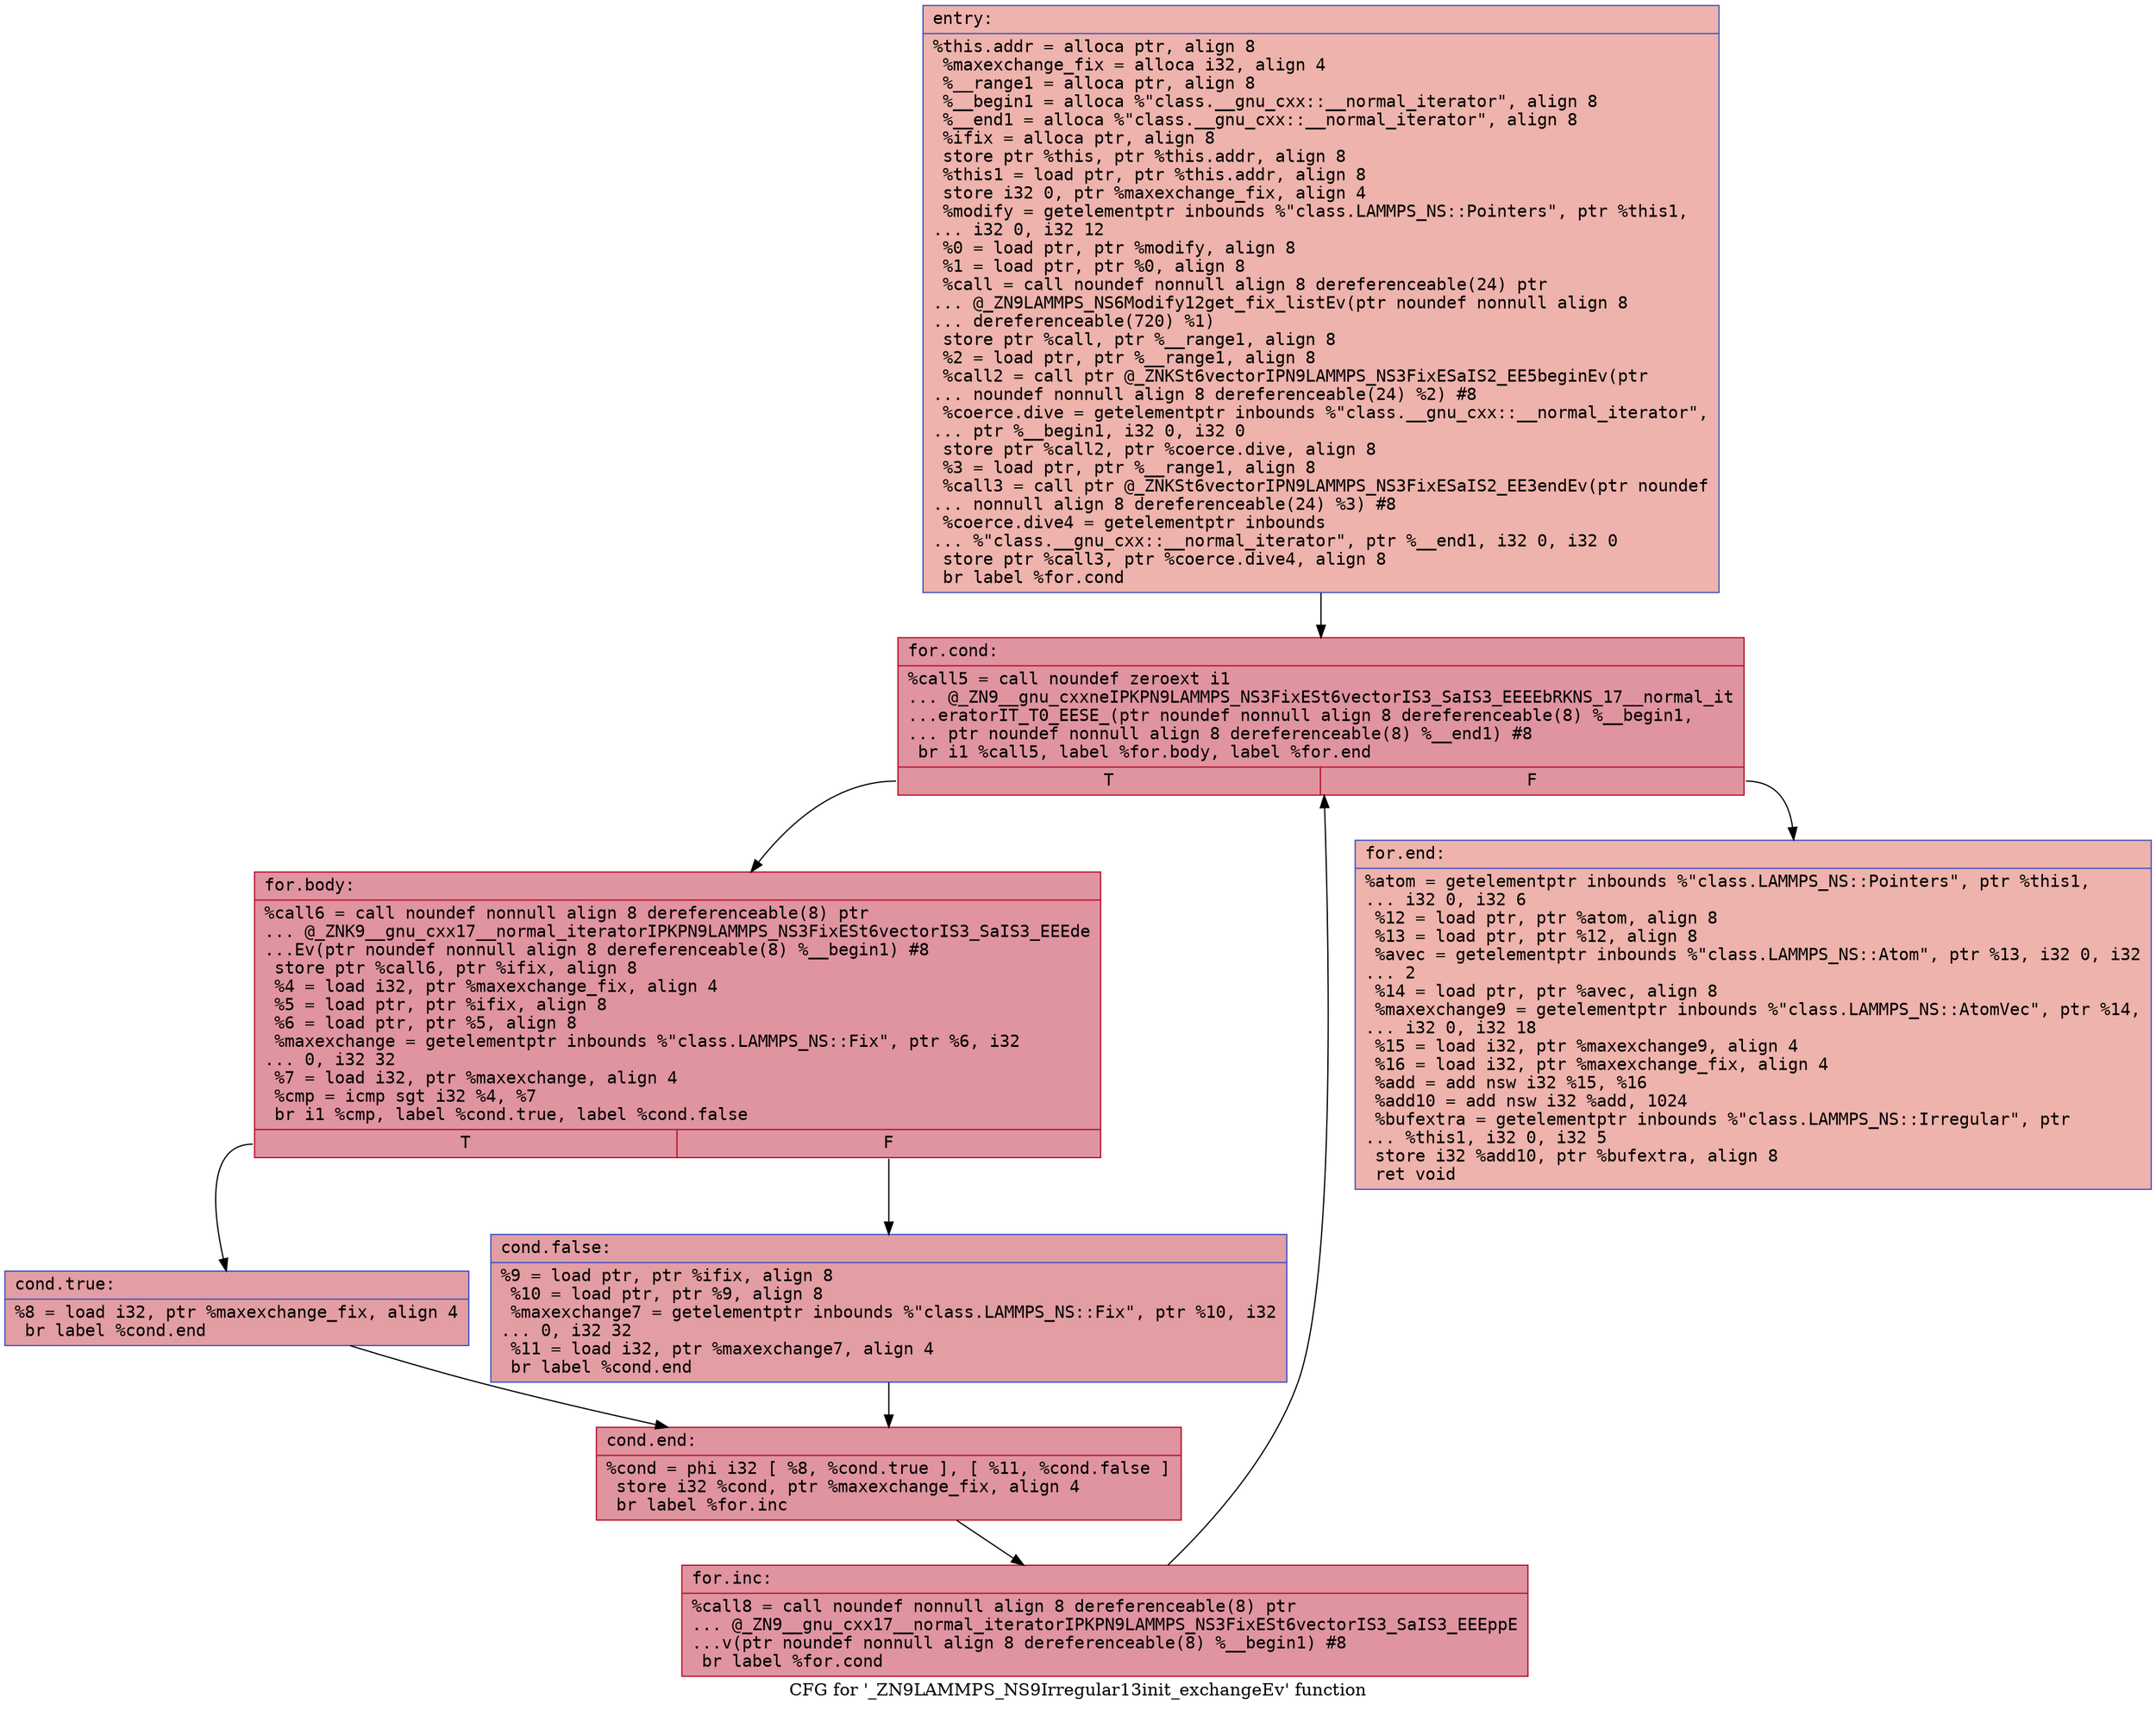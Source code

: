 digraph "CFG for '_ZN9LAMMPS_NS9Irregular13init_exchangeEv' function" {
	label="CFG for '_ZN9LAMMPS_NS9Irregular13init_exchangeEv' function";

	Node0x561dd3e5e360 [shape=record,color="#3d50c3ff", style=filled, fillcolor="#d6524470" fontname="Courier",label="{entry:\l|  %this.addr = alloca ptr, align 8\l  %maxexchange_fix = alloca i32, align 4\l  %__range1 = alloca ptr, align 8\l  %__begin1 = alloca %\"class.__gnu_cxx::__normal_iterator\", align 8\l  %__end1 = alloca %\"class.__gnu_cxx::__normal_iterator\", align 8\l  %ifix = alloca ptr, align 8\l  store ptr %this, ptr %this.addr, align 8\l  %this1 = load ptr, ptr %this.addr, align 8\l  store i32 0, ptr %maxexchange_fix, align 4\l  %modify = getelementptr inbounds %\"class.LAMMPS_NS::Pointers\", ptr %this1,\l... i32 0, i32 12\l  %0 = load ptr, ptr %modify, align 8\l  %1 = load ptr, ptr %0, align 8\l  %call = call noundef nonnull align 8 dereferenceable(24) ptr\l... @_ZN9LAMMPS_NS6Modify12get_fix_listEv(ptr noundef nonnull align 8\l... dereferenceable(720) %1)\l  store ptr %call, ptr %__range1, align 8\l  %2 = load ptr, ptr %__range1, align 8\l  %call2 = call ptr @_ZNKSt6vectorIPN9LAMMPS_NS3FixESaIS2_EE5beginEv(ptr\l... noundef nonnull align 8 dereferenceable(24) %2) #8\l  %coerce.dive = getelementptr inbounds %\"class.__gnu_cxx::__normal_iterator\",\l... ptr %__begin1, i32 0, i32 0\l  store ptr %call2, ptr %coerce.dive, align 8\l  %3 = load ptr, ptr %__range1, align 8\l  %call3 = call ptr @_ZNKSt6vectorIPN9LAMMPS_NS3FixESaIS2_EE3endEv(ptr noundef\l... nonnull align 8 dereferenceable(24) %3) #8\l  %coerce.dive4 = getelementptr inbounds\l... %\"class.__gnu_cxx::__normal_iterator\", ptr %__end1, i32 0, i32 0\l  store ptr %call3, ptr %coerce.dive4, align 8\l  br label %for.cond\l}"];
	Node0x561dd3e5e360 -> Node0x561dd3e692d0[tooltip="entry -> for.cond\nProbability 100.00%" ];
	Node0x561dd3e692d0 [shape=record,color="#b70d28ff", style=filled, fillcolor="#b70d2870" fontname="Courier",label="{for.cond:\l|  %call5 = call noundef zeroext i1\l... @_ZN9__gnu_cxxneIPKPN9LAMMPS_NS3FixESt6vectorIS3_SaIS3_EEEEbRKNS_17__normal_it\l...eratorIT_T0_EESE_(ptr noundef nonnull align 8 dereferenceable(8) %__begin1,\l... ptr noundef nonnull align 8 dereferenceable(8) %__end1) #8\l  br i1 %call5, label %for.body, label %for.end\l|{<s0>T|<s1>F}}"];
	Node0x561dd3e692d0:s0 -> Node0x561dd3e69740[tooltip="for.cond -> for.body\nProbability 96.88%" ];
	Node0x561dd3e692d0:s1 -> Node0x561dd3e69820[tooltip="for.cond -> for.end\nProbability 3.12%" ];
	Node0x561dd3e69740 [shape=record,color="#b70d28ff", style=filled, fillcolor="#b70d2870" fontname="Courier",label="{for.body:\l|  %call6 = call noundef nonnull align 8 dereferenceable(8) ptr\l... @_ZNK9__gnu_cxx17__normal_iteratorIPKPN9LAMMPS_NS3FixESt6vectorIS3_SaIS3_EEEde\l...Ev(ptr noundef nonnull align 8 dereferenceable(8) %__begin1) #8\l  store ptr %call6, ptr %ifix, align 8\l  %4 = load i32, ptr %maxexchange_fix, align 4\l  %5 = load ptr, ptr %ifix, align 8\l  %6 = load ptr, ptr %5, align 8\l  %maxexchange = getelementptr inbounds %\"class.LAMMPS_NS::Fix\", ptr %6, i32\l... 0, i32 32\l  %7 = load i32, ptr %maxexchange, align 4\l  %cmp = icmp sgt i32 %4, %7\l  br i1 %cmp, label %cond.true, label %cond.false\l|{<s0>T|<s1>F}}"];
	Node0x561dd3e69740:s0 -> Node0x561dd3e6a060[tooltip="for.body -> cond.true\nProbability 50.00%" ];
	Node0x561dd3e69740:s1 -> Node0x561dd3e6a0e0[tooltip="for.body -> cond.false\nProbability 50.00%" ];
	Node0x561dd3e6a060 [shape=record,color="#3d50c3ff", style=filled, fillcolor="#be242e70" fontname="Courier",label="{cond.true:\l|  %8 = load i32, ptr %maxexchange_fix, align 4\l  br label %cond.end\l}"];
	Node0x561dd3e6a060 -> Node0x561dd3e6a320[tooltip="cond.true -> cond.end\nProbability 100.00%" ];
	Node0x561dd3e6a0e0 [shape=record,color="#3d50c3ff", style=filled, fillcolor="#be242e70" fontname="Courier",label="{cond.false:\l|  %9 = load ptr, ptr %ifix, align 8\l  %10 = load ptr, ptr %9, align 8\l  %maxexchange7 = getelementptr inbounds %\"class.LAMMPS_NS::Fix\", ptr %10, i32\l... 0, i32 32\l  %11 = load i32, ptr %maxexchange7, align 4\l  br label %cond.end\l}"];
	Node0x561dd3e6a0e0 -> Node0x561dd3e6a320[tooltip="cond.false -> cond.end\nProbability 100.00%" ];
	Node0x561dd3e6a320 [shape=record,color="#b70d28ff", style=filled, fillcolor="#b70d2870" fontname="Courier",label="{cond.end:\l|  %cond = phi i32 [ %8, %cond.true ], [ %11, %cond.false ]\l  store i32 %cond, ptr %maxexchange_fix, align 4\l  br label %for.inc\l}"];
	Node0x561dd3e6a320 -> Node0x561dd3e6a8c0[tooltip="cond.end -> for.inc\nProbability 100.00%" ];
	Node0x561dd3e6a8c0 [shape=record,color="#b70d28ff", style=filled, fillcolor="#b70d2870" fontname="Courier",label="{for.inc:\l|  %call8 = call noundef nonnull align 8 dereferenceable(8) ptr\l... @_ZN9__gnu_cxx17__normal_iteratorIPKPN9LAMMPS_NS3FixESt6vectorIS3_SaIS3_EEEppE\l...v(ptr noundef nonnull align 8 dereferenceable(8) %__begin1) #8\l  br label %for.cond\l}"];
	Node0x561dd3e6a8c0 -> Node0x561dd3e692d0[tooltip="for.inc -> for.cond\nProbability 100.00%" ];
	Node0x561dd3e69820 [shape=record,color="#3d50c3ff", style=filled, fillcolor="#d6524470" fontname="Courier",label="{for.end:\l|  %atom = getelementptr inbounds %\"class.LAMMPS_NS::Pointers\", ptr %this1,\l... i32 0, i32 6\l  %12 = load ptr, ptr %atom, align 8\l  %13 = load ptr, ptr %12, align 8\l  %avec = getelementptr inbounds %\"class.LAMMPS_NS::Atom\", ptr %13, i32 0, i32\l... 2\l  %14 = load ptr, ptr %avec, align 8\l  %maxexchange9 = getelementptr inbounds %\"class.LAMMPS_NS::AtomVec\", ptr %14,\l... i32 0, i32 18\l  %15 = load i32, ptr %maxexchange9, align 4\l  %16 = load i32, ptr %maxexchange_fix, align 4\l  %add = add nsw i32 %15, %16\l  %add10 = add nsw i32 %add, 1024\l  %bufextra = getelementptr inbounds %\"class.LAMMPS_NS::Irregular\", ptr\l... %this1, i32 0, i32 5\l  store i32 %add10, ptr %bufextra, align 8\l  ret void\l}"];
}
